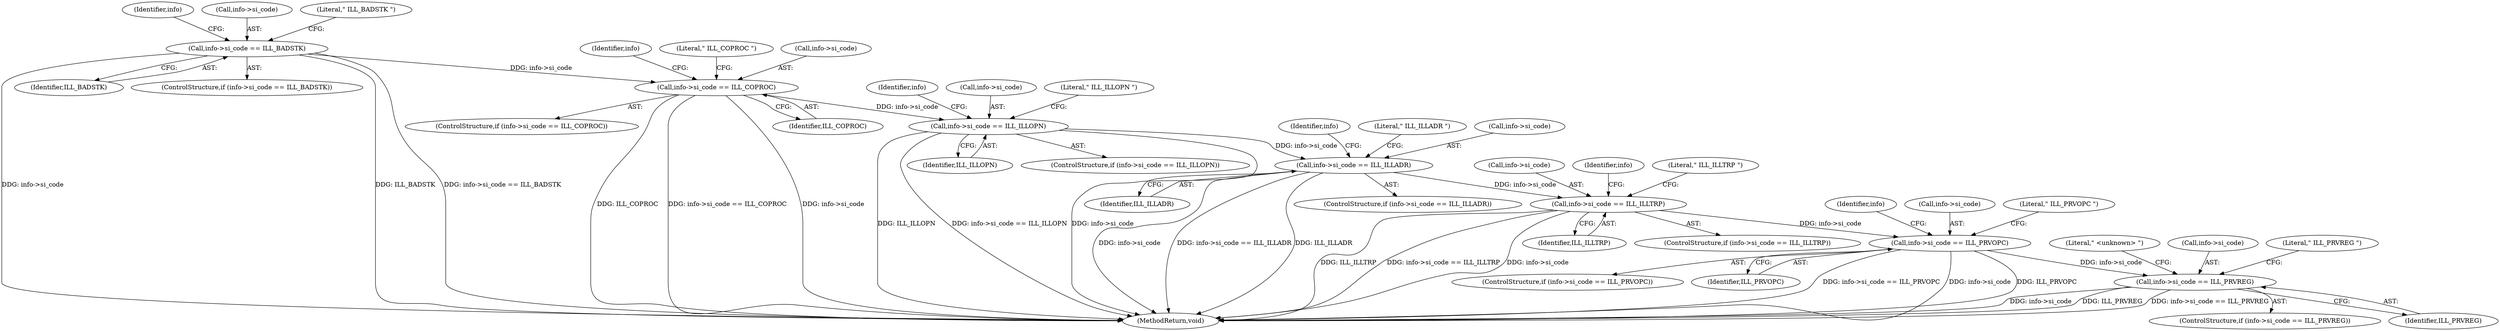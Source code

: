digraph "0_Chrome_805eabb91d386c86bd64336c7643f6dfa864151d@pointer" {
"1000273" [label="(Call,info->si_code == ILL_ILLADR)"];
"1000264" [label="(Call,info->si_code == ILL_ILLOPN)"];
"1000255" [label="(Call,info->si_code == ILL_COPROC)"];
"1000246" [label="(Call,info->si_code == ILL_BADSTK)"];
"1000282" [label="(Call,info->si_code == ILL_ILLTRP)"];
"1000291" [label="(Call,info->si_code == ILL_PRVOPC)"];
"1000300" [label="(Call,info->si_code == ILL_PRVREG)"];
"1000266" [label="(Identifier,info)"];
"1000275" [label="(Identifier,info)"];
"1000261" [label="(Literal,\" ILL_COPROC \")"];
"1000284" [label="(Identifier,info)"];
"1000445" [label="(MethodReturn,void)"];
"1000256" [label="(Call,info->si_code)"];
"1000309" [label="(Literal,\" <unknown> \")"];
"1000301" [label="(Call,info->si_code)"];
"1000283" [label="(Call,info->si_code)"];
"1000302" [label="(Identifier,info)"];
"1000272" [label="(ControlStructure,if (info->si_code == ILL_ILLADR))"];
"1000255" [label="(Call,info->si_code == ILL_COPROC)"];
"1000257" [label="(Identifier,info)"];
"1000279" [label="(Literal,\" ILL_ILLADR \")"];
"1000247" [label="(Call,info->si_code)"];
"1000259" [label="(Identifier,ILL_COPROC)"];
"1000250" [label="(Identifier,ILL_BADSTK)"];
"1000299" [label="(ControlStructure,if (info->si_code == ILL_PRVREG))"];
"1000265" [label="(Call,info->si_code)"];
"1000304" [label="(Identifier,ILL_PRVREG)"];
"1000246" [label="(Call,info->si_code == ILL_BADSTK)"];
"1000282" [label="(Call,info->si_code == ILL_ILLTRP)"];
"1000290" [label="(ControlStructure,if (info->si_code == ILL_PRVOPC))"];
"1000277" [label="(Identifier,ILL_ILLADR)"];
"1000264" [label="(Call,info->si_code == ILL_ILLOPN)"];
"1000292" [label="(Call,info->si_code)"];
"1000306" [label="(Literal,\" ILL_PRVREG \")"];
"1000297" [label="(Literal,\" ILL_PRVOPC \")"];
"1000286" [label="(Identifier,ILL_ILLTRP)"];
"1000252" [label="(Literal,\" ILL_BADSTK \")"];
"1000293" [label="(Identifier,info)"];
"1000291" [label="(Call,info->si_code == ILL_PRVOPC)"];
"1000245" [label="(ControlStructure,if (info->si_code == ILL_BADSTK))"];
"1000273" [label="(Call,info->si_code == ILL_ILLADR)"];
"1000254" [label="(ControlStructure,if (info->si_code == ILL_COPROC))"];
"1000295" [label="(Identifier,ILL_PRVOPC)"];
"1000300" [label="(Call,info->si_code == ILL_PRVREG)"];
"1000268" [label="(Identifier,ILL_ILLOPN)"];
"1000263" [label="(ControlStructure,if (info->si_code == ILL_ILLOPN))"];
"1000274" [label="(Call,info->si_code)"];
"1000281" [label="(ControlStructure,if (info->si_code == ILL_ILLTRP))"];
"1000270" [label="(Literal,\" ILL_ILLOPN \")"];
"1000288" [label="(Literal,\" ILL_ILLTRP \")"];
"1000273" -> "1000272"  [label="AST: "];
"1000273" -> "1000277"  [label="CFG: "];
"1000274" -> "1000273"  [label="AST: "];
"1000277" -> "1000273"  [label="AST: "];
"1000279" -> "1000273"  [label="CFG: "];
"1000284" -> "1000273"  [label="CFG: "];
"1000273" -> "1000445"  [label="DDG: info->si_code"];
"1000273" -> "1000445"  [label="DDG: info->si_code == ILL_ILLADR"];
"1000273" -> "1000445"  [label="DDG: ILL_ILLADR"];
"1000264" -> "1000273"  [label="DDG: info->si_code"];
"1000273" -> "1000282"  [label="DDG: info->si_code"];
"1000264" -> "1000263"  [label="AST: "];
"1000264" -> "1000268"  [label="CFG: "];
"1000265" -> "1000264"  [label="AST: "];
"1000268" -> "1000264"  [label="AST: "];
"1000270" -> "1000264"  [label="CFG: "];
"1000275" -> "1000264"  [label="CFG: "];
"1000264" -> "1000445"  [label="DDG: info->si_code"];
"1000264" -> "1000445"  [label="DDG: ILL_ILLOPN"];
"1000264" -> "1000445"  [label="DDG: info->si_code == ILL_ILLOPN"];
"1000255" -> "1000264"  [label="DDG: info->si_code"];
"1000255" -> "1000254"  [label="AST: "];
"1000255" -> "1000259"  [label="CFG: "];
"1000256" -> "1000255"  [label="AST: "];
"1000259" -> "1000255"  [label="AST: "];
"1000261" -> "1000255"  [label="CFG: "];
"1000266" -> "1000255"  [label="CFG: "];
"1000255" -> "1000445"  [label="DDG: ILL_COPROC"];
"1000255" -> "1000445"  [label="DDG: info->si_code == ILL_COPROC"];
"1000255" -> "1000445"  [label="DDG: info->si_code"];
"1000246" -> "1000255"  [label="DDG: info->si_code"];
"1000246" -> "1000245"  [label="AST: "];
"1000246" -> "1000250"  [label="CFG: "];
"1000247" -> "1000246"  [label="AST: "];
"1000250" -> "1000246"  [label="AST: "];
"1000252" -> "1000246"  [label="CFG: "];
"1000257" -> "1000246"  [label="CFG: "];
"1000246" -> "1000445"  [label="DDG: ILL_BADSTK"];
"1000246" -> "1000445"  [label="DDG: info->si_code == ILL_BADSTK"];
"1000246" -> "1000445"  [label="DDG: info->si_code"];
"1000282" -> "1000281"  [label="AST: "];
"1000282" -> "1000286"  [label="CFG: "];
"1000283" -> "1000282"  [label="AST: "];
"1000286" -> "1000282"  [label="AST: "];
"1000288" -> "1000282"  [label="CFG: "];
"1000293" -> "1000282"  [label="CFG: "];
"1000282" -> "1000445"  [label="DDG: ILL_ILLTRP"];
"1000282" -> "1000445"  [label="DDG: info->si_code == ILL_ILLTRP"];
"1000282" -> "1000445"  [label="DDG: info->si_code"];
"1000282" -> "1000291"  [label="DDG: info->si_code"];
"1000291" -> "1000290"  [label="AST: "];
"1000291" -> "1000295"  [label="CFG: "];
"1000292" -> "1000291"  [label="AST: "];
"1000295" -> "1000291"  [label="AST: "];
"1000297" -> "1000291"  [label="CFG: "];
"1000302" -> "1000291"  [label="CFG: "];
"1000291" -> "1000445"  [label="DDG: info->si_code == ILL_PRVOPC"];
"1000291" -> "1000445"  [label="DDG: info->si_code"];
"1000291" -> "1000445"  [label="DDG: ILL_PRVOPC"];
"1000291" -> "1000300"  [label="DDG: info->si_code"];
"1000300" -> "1000299"  [label="AST: "];
"1000300" -> "1000304"  [label="CFG: "];
"1000301" -> "1000300"  [label="AST: "];
"1000304" -> "1000300"  [label="AST: "];
"1000306" -> "1000300"  [label="CFG: "];
"1000309" -> "1000300"  [label="CFG: "];
"1000300" -> "1000445"  [label="DDG: info->si_code"];
"1000300" -> "1000445"  [label="DDG: ILL_PRVREG"];
"1000300" -> "1000445"  [label="DDG: info->si_code == ILL_PRVREG"];
}
